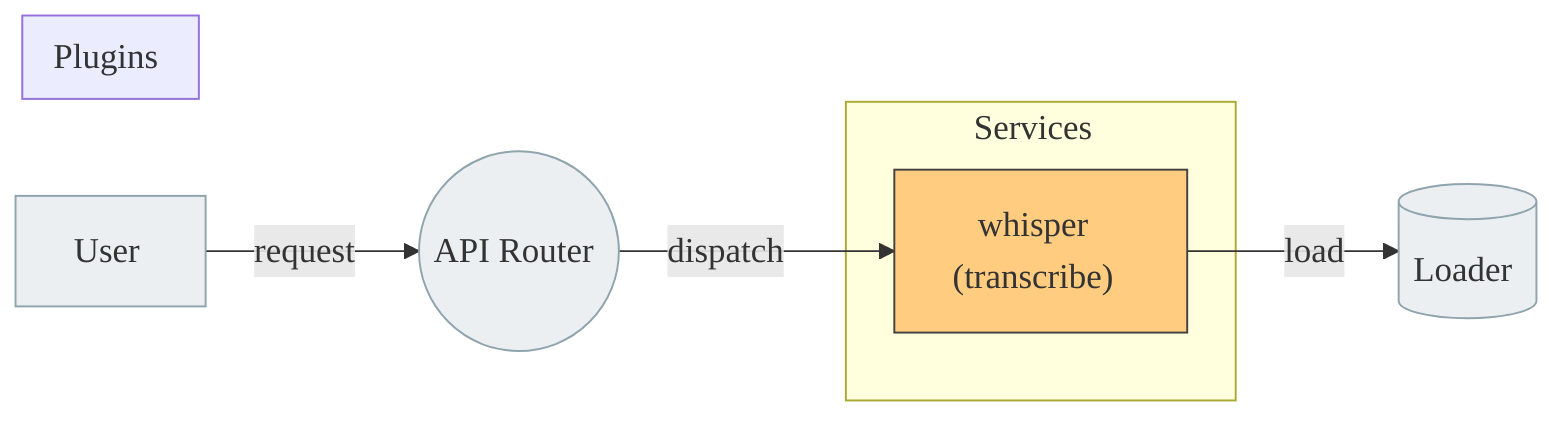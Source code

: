 %%{init: {'themeVariables': { 'fontFamily': 'Segoe UI, Arial, sans-serif', 'fontSize': '18px' } } }%%
flowchart LR
classDef PL fill:#90CAF9,stroke:#424242,stroke-width:1px
classDef SV fill:#FFCC80,stroke:#424242,stroke-width:1px
classDef DEC fill:#ECEFF1,stroke:#90A4AE,stroke-width:1px
U[User]
R((API Router))
L[(Loader)]
class U,R,L DEC
subgraph Plugins
end
subgraph Services
S_whisper["whisper\n(transcribe)"]:::SV
end
U -- request --> R
R -- dispatch --> S_whisper
S_whisper -- load --> L